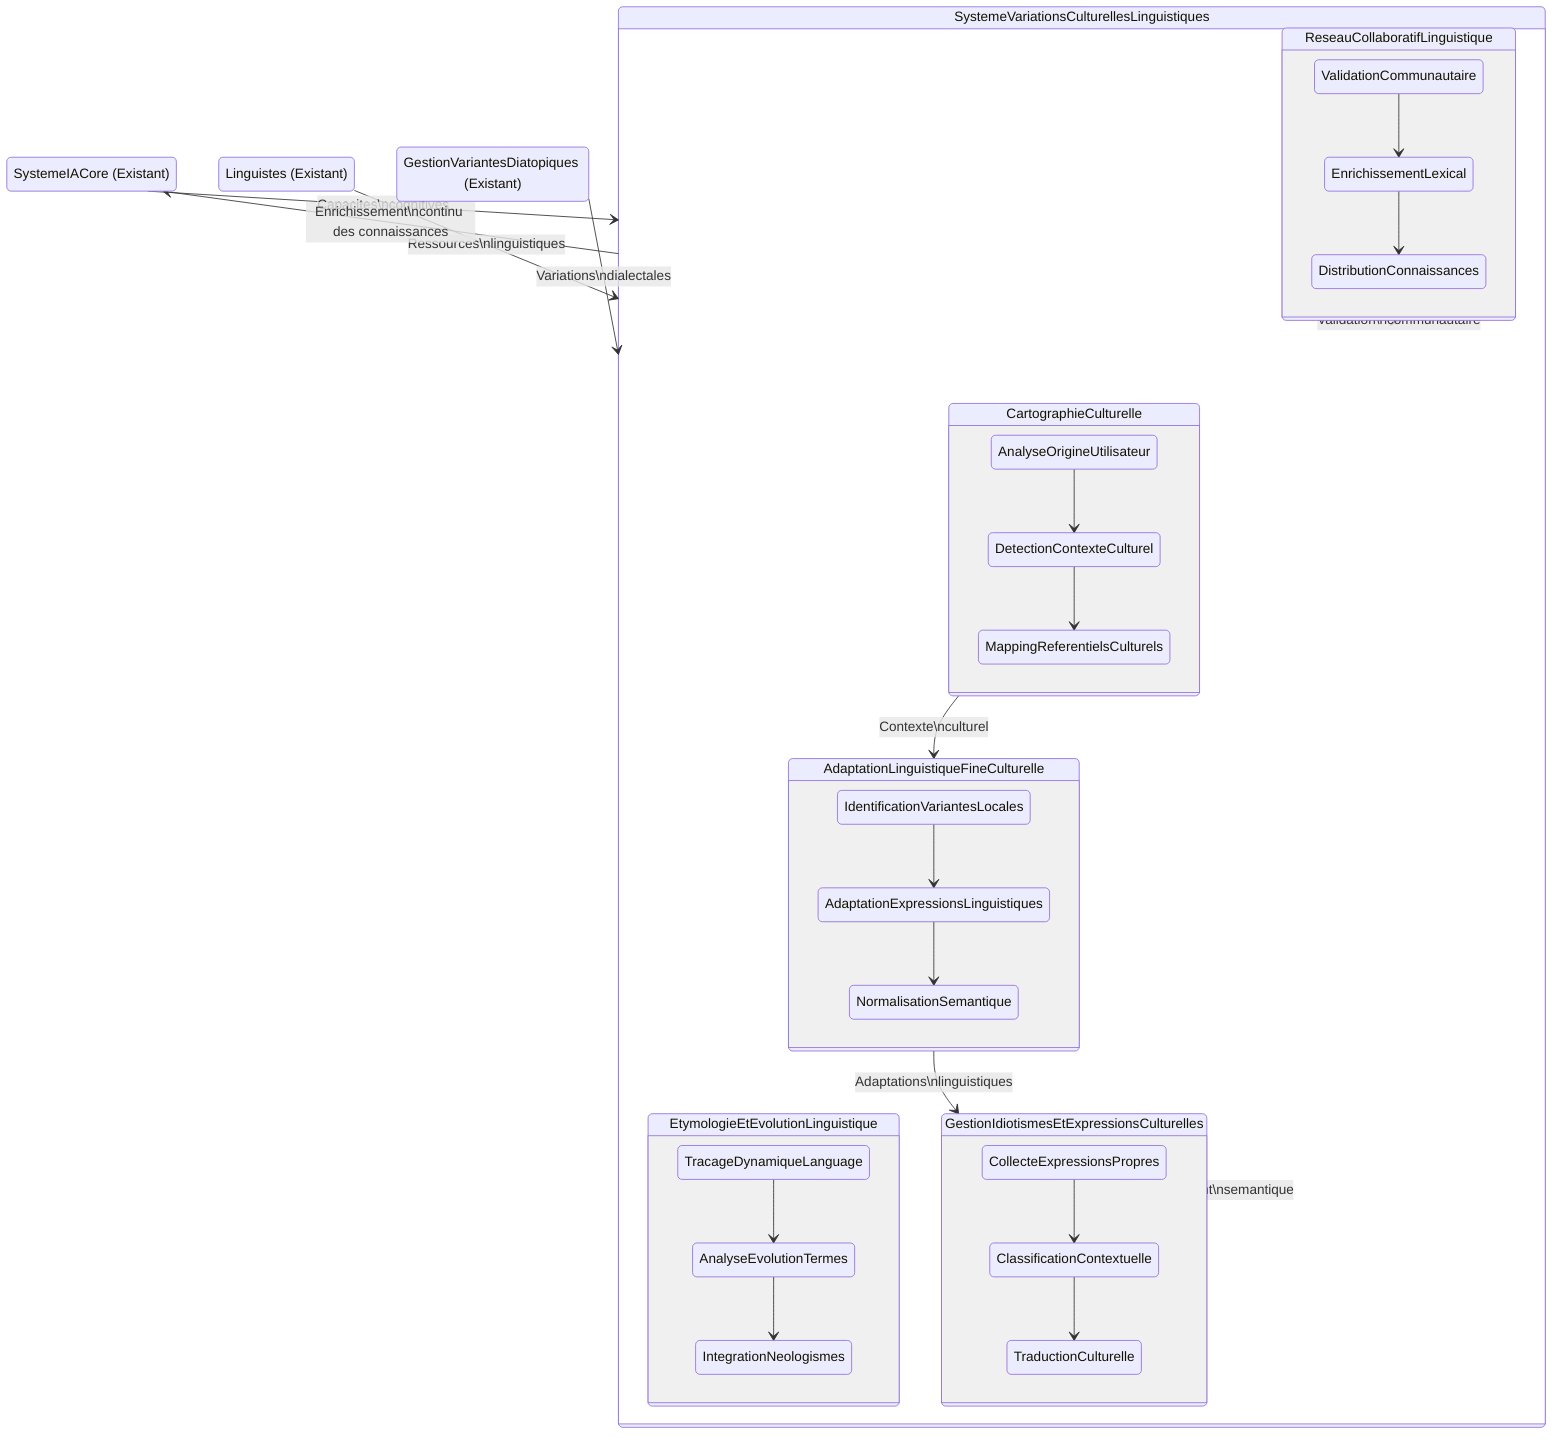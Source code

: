 stateDiagram-v2
    %% Composants existants de référence
    state "SystemeIACore (Existant)" as IACore
    state "Linguistes (Existant)" as LIN
    state "GestionVariantesDiatopiques (Existant)" as GVD
    
    %% Nouveau Système de Variations Culturelles et Linguistiques
    state "SystemeVariationsCulturellesLinguistiques" as SVCL {
        state "CartographieCulturelle" as CC {
            AnalyseOrigineUtilisateur --> DetectionContexteCulturel
            DetectionContexteCulturel --> MappingReferentielsCulturels
        }
        
        state "AdaptationLinguistiqueFineCulturelle" as ALFC {
            IdentificationVariantesLocales --> AdaptationExpressionsLinguistiques
            AdaptationExpressionsLinguistiques --> NormalisationSemantique
        }
        
        state "EtymologieEtEvolutionLinguistique" as EEL {
            TracageDynamiqueLanguage --> AnalyseEvolutionTermes
            AnalyseEvolutionTermes --> IntegrationNeologismes
        }
        
        state "GestionIdiotismesEtExpressionsCulturelles" as GIEC {
            CollecteExpressionsPropres --> ClassificationContextuelle
            ClassificationContextuelle --> TraductionCulturelle
        }
        
        state "ReseauCollaboratifLinguistique" as RCL {
            ValidationCommunautaire --> EnrichissementLexical
            EnrichissementLexical --> DistributionConnaissances
        }
    }
    
    %% Connexions avec les systèmes existants
    IACore --> SVCL : Capacites\ncognitives
    LIN --> SVCL : Ressources\nlinguistiques
    GVD --> SVCL : Variations\ndialectales
    
    %% Interactions internes
    CC --> ALFC : Contexte\nculturel
    ALFC --> GIEC : Adaptations\nlinguistiques
    GIEC --> SVCL : Enrichissement\nsemantique
    RCL --> SVCL : Validation\ncommunautaire
    
    %% Interaction avancée
    SVCL --> IACore : Enrichissement\ncontinu des connaissances